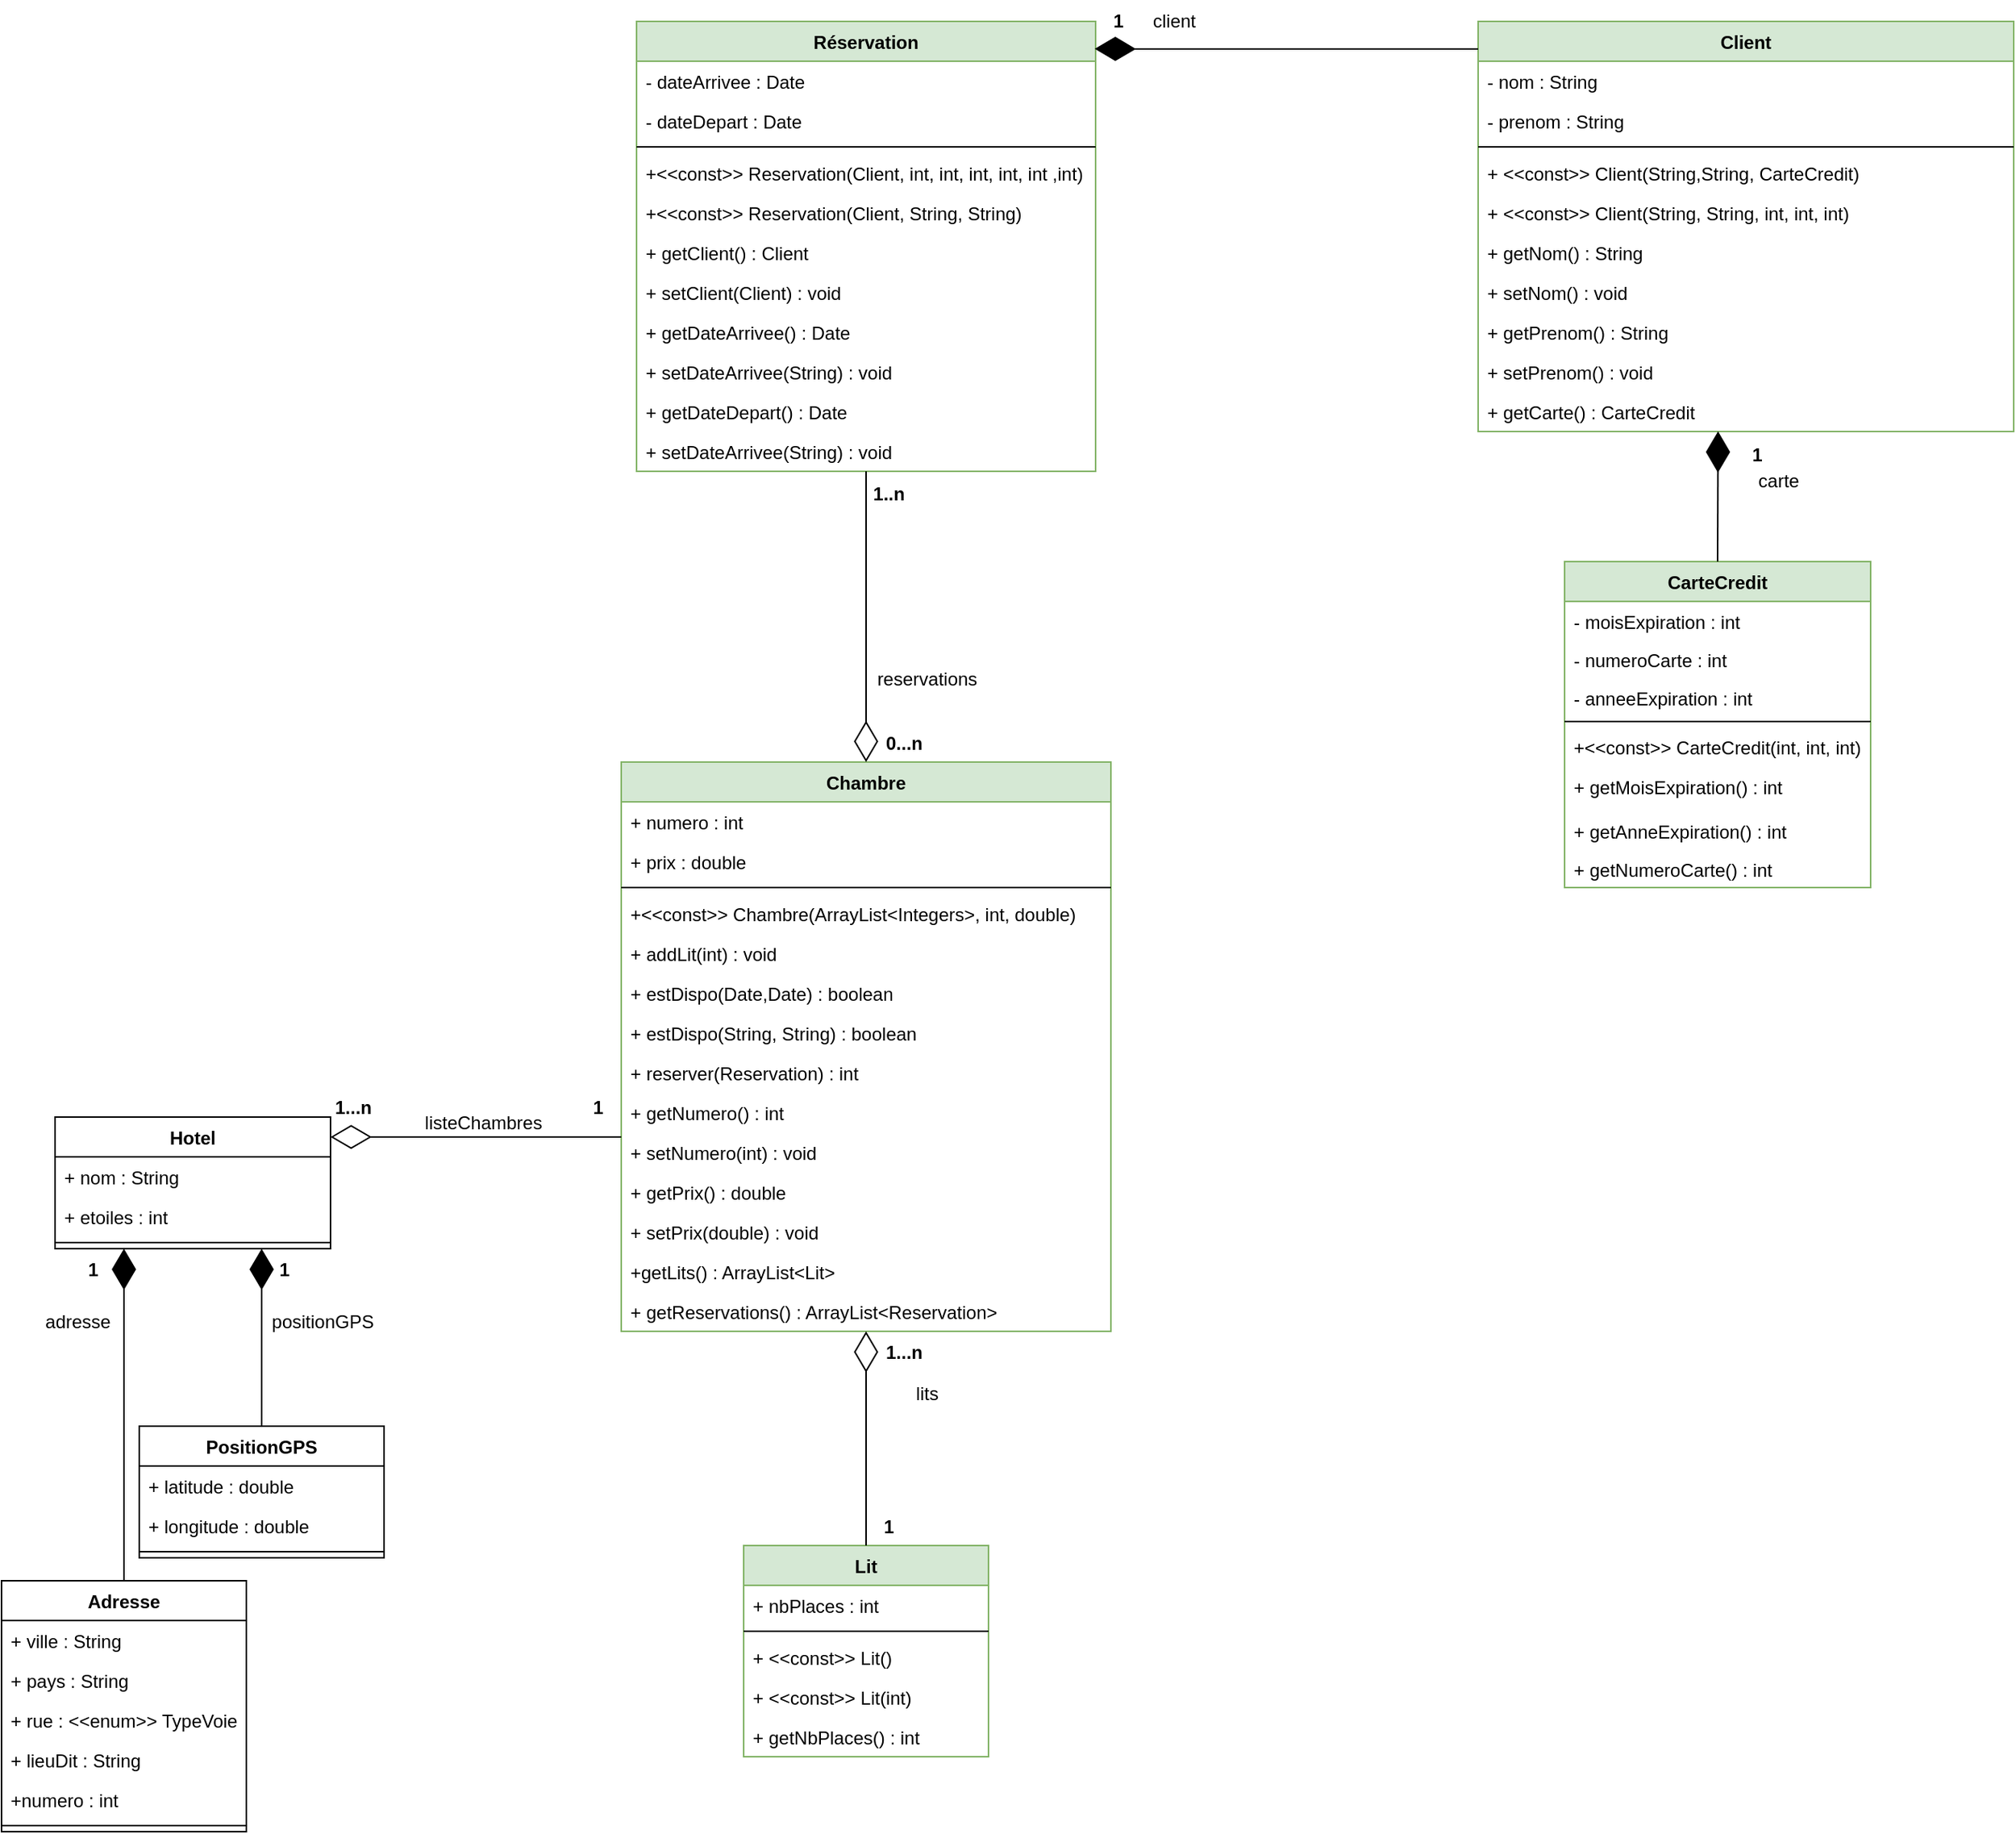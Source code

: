 <mxfile version="15.8.6" type="github">
  <diagram id="Xhoym6ci3_DiR0_Iyr-P" name="Q1.1">
    <mxGraphModel dx="1148" dy="1847" grid="1" gridSize="10" guides="1" tooltips="1" connect="1" arrows="1" fold="1" page="1" pageScale="1" pageWidth="827" pageHeight="1169" math="0" shadow="0">
      <root>
        <mxCell id="0" />
        <mxCell id="1" parent="0" />
        <mxCell id="E9WlgsvLO9TbbXXH-njv-1" value="Hotel" style="swimlane;fontStyle=1;align=center;verticalAlign=top;childLayout=stackLayout;horizontal=1;startSize=26;horizontalStack=0;resizeParent=1;resizeParentMax=0;resizeLast=0;collapsible=1;marginBottom=0;" parent="1" vertex="1">
          <mxGeometry x="150" y="120" width="180" height="86" as="geometry" />
        </mxCell>
        <mxCell id="E9WlgsvLO9TbbXXH-njv-2" value="+ nom : String" style="text;strokeColor=none;fillColor=none;align=left;verticalAlign=top;spacingLeft=4;spacingRight=4;overflow=hidden;rotatable=0;points=[[0,0.5],[1,0.5]];portConstraint=eastwest;" parent="E9WlgsvLO9TbbXXH-njv-1" vertex="1">
          <mxGeometry y="26" width="180" height="26" as="geometry" />
        </mxCell>
        <mxCell id="E9WlgsvLO9TbbXXH-njv-7" value="+ etoiles : int" style="text;strokeColor=none;fillColor=none;align=left;verticalAlign=top;spacingLeft=4;spacingRight=4;overflow=hidden;rotatable=0;points=[[0,0.5],[1,0.5]];portConstraint=eastwest;" parent="E9WlgsvLO9TbbXXH-njv-1" vertex="1">
          <mxGeometry y="52" width="180" height="26" as="geometry" />
        </mxCell>
        <mxCell id="E9WlgsvLO9TbbXXH-njv-3" value="" style="line;strokeWidth=1;fillColor=none;align=left;verticalAlign=middle;spacingTop=-1;spacingLeft=3;spacingRight=3;rotatable=0;labelPosition=right;points=[];portConstraint=eastwest;" parent="E9WlgsvLO9TbbXXH-njv-1" vertex="1">
          <mxGeometry y="78" width="180" height="8" as="geometry" />
        </mxCell>
        <mxCell id="E9WlgsvLO9TbbXXH-njv-8" value="Adresse" style="swimlane;fontStyle=1;align=center;verticalAlign=top;childLayout=stackLayout;horizontal=1;startSize=26;horizontalStack=0;resizeParent=1;resizeParentMax=0;resizeLast=0;collapsible=1;marginBottom=0;" parent="1" vertex="1">
          <mxGeometry x="115" y="423" width="160" height="164" as="geometry" />
        </mxCell>
        <mxCell id="E9WlgsvLO9TbbXXH-njv-9" value="+ ville : String" style="text;strokeColor=none;fillColor=none;align=left;verticalAlign=top;spacingLeft=4;spacingRight=4;overflow=hidden;rotatable=0;points=[[0,0.5],[1,0.5]];portConstraint=eastwest;" parent="E9WlgsvLO9TbbXXH-njv-8" vertex="1">
          <mxGeometry y="26" width="160" height="26" as="geometry" />
        </mxCell>
        <mxCell id="E9WlgsvLO9TbbXXH-njv-12" value="+ pays : String" style="text;strokeColor=none;fillColor=none;align=left;verticalAlign=top;spacingLeft=4;spacingRight=4;overflow=hidden;rotatable=0;points=[[0,0.5],[1,0.5]];portConstraint=eastwest;" parent="E9WlgsvLO9TbbXXH-njv-8" vertex="1">
          <mxGeometry y="52" width="160" height="26" as="geometry" />
        </mxCell>
        <mxCell id="E9WlgsvLO9TbbXXH-njv-13" value="+ rue : &lt;&lt;enum&gt;&gt; TypeVoie" style="text;strokeColor=none;fillColor=none;align=left;verticalAlign=top;spacingLeft=4;spacingRight=4;overflow=hidden;rotatable=0;points=[[0,0.5],[1,0.5]];portConstraint=eastwest;" parent="E9WlgsvLO9TbbXXH-njv-8" vertex="1">
          <mxGeometry y="78" width="160" height="26" as="geometry" />
        </mxCell>
        <mxCell id="E9WlgsvLO9TbbXXH-njv-14" value="+ lieuDit : String" style="text;strokeColor=none;fillColor=none;align=left;verticalAlign=top;spacingLeft=4;spacingRight=4;overflow=hidden;rotatable=0;points=[[0,0.5],[1,0.5]];portConstraint=eastwest;" parent="E9WlgsvLO9TbbXXH-njv-8" vertex="1">
          <mxGeometry y="104" width="160" height="26" as="geometry" />
        </mxCell>
        <mxCell id="E9WlgsvLO9TbbXXH-njv-15" value="+numero : int" style="text;strokeColor=none;fillColor=none;align=left;verticalAlign=top;spacingLeft=4;spacingRight=4;overflow=hidden;rotatable=0;points=[[0,0.5],[1,0.5]];portConstraint=eastwest;" parent="E9WlgsvLO9TbbXXH-njv-8" vertex="1">
          <mxGeometry y="130" width="160" height="26" as="geometry" />
        </mxCell>
        <mxCell id="E9WlgsvLO9TbbXXH-njv-10" value="" style="line;strokeWidth=1;fillColor=none;align=left;verticalAlign=middle;spacingTop=-1;spacingLeft=3;spacingRight=3;rotatable=0;labelPosition=right;points=[];portConstraint=eastwest;" parent="E9WlgsvLO9TbbXXH-njv-8" vertex="1">
          <mxGeometry y="156" width="160" height="8" as="geometry" />
        </mxCell>
        <mxCell id="E9WlgsvLO9TbbXXH-njv-17" value="" style="endArrow=diamondThin;endFill=1;endSize=24;html=1;rounded=0;entryX=0.25;entryY=1;entryDx=0;entryDy=0;exitX=0.5;exitY=0;exitDx=0;exitDy=0;" parent="1" source="E9WlgsvLO9TbbXXH-njv-8" target="E9WlgsvLO9TbbXXH-njv-1" edge="1">
          <mxGeometry width="160" relative="1" as="geometry">
            <mxPoint x="90" y="222" as="sourcePoint" />
            <mxPoint x="360" y="302" as="targetPoint" />
            <Array as="points" />
          </mxGeometry>
        </mxCell>
        <mxCell id="E9WlgsvLO9TbbXXH-njv-18" value="PositionGPS" style="swimlane;fontStyle=1;align=center;verticalAlign=top;childLayout=stackLayout;horizontal=1;startSize=26;horizontalStack=0;resizeParent=1;resizeParentMax=0;resizeLast=0;collapsible=1;marginBottom=0;" parent="1" vertex="1">
          <mxGeometry x="205" y="322" width="160" height="86" as="geometry" />
        </mxCell>
        <mxCell id="E9WlgsvLO9TbbXXH-njv-19" value="+ latitude : double" style="text;strokeColor=none;fillColor=none;align=left;verticalAlign=top;spacingLeft=4;spacingRight=4;overflow=hidden;rotatable=0;points=[[0,0.5],[1,0.5]];portConstraint=eastwest;" parent="E9WlgsvLO9TbbXXH-njv-18" vertex="1">
          <mxGeometry y="26" width="160" height="26" as="geometry" />
        </mxCell>
        <mxCell id="E9WlgsvLO9TbbXXH-njv-20" value="+ longitude : double" style="text;strokeColor=none;fillColor=none;align=left;verticalAlign=top;spacingLeft=4;spacingRight=4;overflow=hidden;rotatable=0;points=[[0,0.5],[1,0.5]];portConstraint=eastwest;" parent="E9WlgsvLO9TbbXXH-njv-18" vertex="1">
          <mxGeometry y="52" width="160" height="26" as="geometry" />
        </mxCell>
        <mxCell id="E9WlgsvLO9TbbXXH-njv-24" value="" style="line;strokeWidth=1;fillColor=none;align=left;verticalAlign=middle;spacingTop=-1;spacingLeft=3;spacingRight=3;rotatable=0;labelPosition=right;points=[];portConstraint=eastwest;" parent="E9WlgsvLO9TbbXXH-njv-18" vertex="1">
          <mxGeometry y="78" width="160" height="8" as="geometry" />
        </mxCell>
        <mxCell id="E9WlgsvLO9TbbXXH-njv-25" value="" style="endArrow=diamondThin;endFill=1;endSize=24;html=1;rounded=0;entryX=0.75;entryY=1;entryDx=0;entryDy=0;exitX=0.5;exitY=0;exitDx=0;exitDy=0;" parent="1" source="E9WlgsvLO9TbbXXH-njv-18" target="E9WlgsvLO9TbbXXH-njv-1" edge="1">
          <mxGeometry width="160" relative="1" as="geometry">
            <mxPoint x="100" y="325" as="sourcePoint" />
            <mxPoint x="370" y="252.0" as="targetPoint" />
            <Array as="points" />
          </mxGeometry>
        </mxCell>
        <mxCell id="E9WlgsvLO9TbbXXH-njv-26" value="1" style="text;align=center;fontStyle=1;verticalAlign=middle;spacingLeft=3;spacingRight=3;strokeColor=none;rotatable=0;points=[[0,0.5],[1,0.5]];portConstraint=eastwest;" parent="1" vertex="1">
          <mxGeometry x="160" y="206" width="30" height="26" as="geometry" />
        </mxCell>
        <mxCell id="E9WlgsvLO9TbbXXH-njv-28" value="1" style="text;align=center;fontStyle=1;verticalAlign=middle;spacingLeft=3;spacingRight=3;strokeColor=none;rotatable=0;points=[[0,0.5],[1,0.5]];portConstraint=eastwest;" parent="1" vertex="1">
          <mxGeometry x="285" y="206" width="30" height="26" as="geometry" />
        </mxCell>
        <mxCell id="E9WlgsvLO9TbbXXH-njv-29" value="client" style="text;align=center;fontStyle=0;verticalAlign=middle;spacingLeft=3;spacingRight=3;strokeColor=none;rotatable=0;points=[[0,0.5],[1,0.5]];portConstraint=eastwest;" parent="1" vertex="1">
          <mxGeometry x="841.5" y="-610" width="80" height="26" as="geometry" />
        </mxCell>
        <mxCell id="E9WlgsvLO9TbbXXH-njv-30" value="adresse" style="text;align=center;fontStyle=0;verticalAlign=middle;spacingLeft=3;spacingRight=3;strokeColor=none;rotatable=0;points=[[0,0.5],[1,0.5]];portConstraint=eastwest;" parent="1" vertex="1">
          <mxGeometry x="125" y="240" width="80" height="26" as="geometry" />
        </mxCell>
        <mxCell id="E9WlgsvLO9TbbXXH-njv-32" value="Chambre" style="swimlane;fontStyle=1;align=center;verticalAlign=top;childLayout=stackLayout;horizontal=1;startSize=26;horizontalStack=0;resizeParent=1;resizeParentMax=0;resizeLast=0;collapsible=1;marginBottom=0;fillColor=#d5e8d4;strokeColor=#82b366;" parent="1" vertex="1">
          <mxGeometry x="520" y="-112" width="320" height="372" as="geometry" />
        </mxCell>
        <mxCell id="E9WlgsvLO9TbbXXH-njv-33" value="+ numero : int" style="text;strokeColor=none;fillColor=none;align=left;verticalAlign=top;spacingLeft=4;spacingRight=4;overflow=hidden;rotatable=0;points=[[0,0.5],[1,0.5]];portConstraint=eastwest;" parent="E9WlgsvLO9TbbXXH-njv-32" vertex="1">
          <mxGeometry y="26" width="320" height="26" as="geometry" />
        </mxCell>
        <mxCell id="E9WlgsvLO9TbbXXH-njv-81" value="+ prix : double" style="text;strokeColor=none;fillColor=none;align=left;verticalAlign=top;spacingLeft=4;spacingRight=4;overflow=hidden;rotatable=0;points=[[0,0.5],[1,0.5]];portConstraint=eastwest;" parent="E9WlgsvLO9TbbXXH-njv-32" vertex="1">
          <mxGeometry y="52" width="320" height="26" as="geometry" />
        </mxCell>
        <mxCell id="E9WlgsvLO9TbbXXH-njv-34" value="" style="line;strokeWidth=1;fillColor=none;align=left;verticalAlign=middle;spacingTop=-1;spacingLeft=3;spacingRight=3;rotatable=0;labelPosition=right;points=[];portConstraint=eastwest;" parent="E9WlgsvLO9TbbXXH-njv-32" vertex="1">
          <mxGeometry y="78" width="320" height="8" as="geometry" />
        </mxCell>
        <mxCell id="7v6BkQPP-0hGDXtZjxID-25" value="+&lt;&lt;const&gt;&gt; Chambre(ArrayList&lt;Integers&gt;, int, double)" style="text;strokeColor=none;fillColor=none;align=left;verticalAlign=top;spacingLeft=4;spacingRight=4;overflow=hidden;rotatable=0;points=[[0,0.5],[1,0.5]];portConstraint=eastwest;" vertex="1" parent="E9WlgsvLO9TbbXXH-njv-32">
          <mxGeometry y="86" width="320" height="26" as="geometry" />
        </mxCell>
        <mxCell id="7v6BkQPP-0hGDXtZjxID-26" value="+ addLit(int) : void" style="text;strokeColor=none;fillColor=none;align=left;verticalAlign=top;spacingLeft=4;spacingRight=4;overflow=hidden;rotatable=0;points=[[0,0.5],[1,0.5]];portConstraint=eastwest;" vertex="1" parent="E9WlgsvLO9TbbXXH-njv-32">
          <mxGeometry y="112" width="320" height="26" as="geometry" />
        </mxCell>
        <mxCell id="7v6BkQPP-0hGDXtZjxID-27" value="+ estDispo(Date,Date) : boolean" style="text;strokeColor=none;fillColor=none;align=left;verticalAlign=top;spacingLeft=4;spacingRight=4;overflow=hidden;rotatable=0;points=[[0,0.5],[1,0.5]];portConstraint=eastwest;" vertex="1" parent="E9WlgsvLO9TbbXXH-njv-32">
          <mxGeometry y="138" width="320" height="26" as="geometry" />
        </mxCell>
        <mxCell id="7v6BkQPP-0hGDXtZjxID-28" value="+ estDispo(String, String) : boolean" style="text;strokeColor=none;fillColor=none;align=left;verticalAlign=top;spacingLeft=4;spacingRight=4;overflow=hidden;rotatable=0;points=[[0,0.5],[1,0.5]];portConstraint=eastwest;" vertex="1" parent="E9WlgsvLO9TbbXXH-njv-32">
          <mxGeometry y="164" width="320" height="26" as="geometry" />
        </mxCell>
        <mxCell id="7v6BkQPP-0hGDXtZjxID-29" value="+ reserver(Reservation) : int" style="text;strokeColor=none;fillColor=none;align=left;verticalAlign=top;spacingLeft=4;spacingRight=4;overflow=hidden;rotatable=0;points=[[0,0.5],[1,0.5]];portConstraint=eastwest;" vertex="1" parent="E9WlgsvLO9TbbXXH-njv-32">
          <mxGeometry y="190" width="320" height="26" as="geometry" />
        </mxCell>
        <mxCell id="7v6BkQPP-0hGDXtZjxID-30" value="+ getNumero() : int" style="text;strokeColor=none;fillColor=none;align=left;verticalAlign=top;spacingLeft=4;spacingRight=4;overflow=hidden;rotatable=0;points=[[0,0.5],[1,0.5]];portConstraint=eastwest;" vertex="1" parent="E9WlgsvLO9TbbXXH-njv-32">
          <mxGeometry y="216" width="320" height="26" as="geometry" />
        </mxCell>
        <mxCell id="7v6BkQPP-0hGDXtZjxID-31" value="+ setNumero(int) : void" style="text;strokeColor=none;fillColor=none;align=left;verticalAlign=top;spacingLeft=4;spacingRight=4;overflow=hidden;rotatable=0;points=[[0,0.5],[1,0.5]];portConstraint=eastwest;" vertex="1" parent="E9WlgsvLO9TbbXXH-njv-32">
          <mxGeometry y="242" width="320" height="26" as="geometry" />
        </mxCell>
        <mxCell id="7v6BkQPP-0hGDXtZjxID-32" value="+ getPrix() : double" style="text;strokeColor=none;fillColor=none;align=left;verticalAlign=top;spacingLeft=4;spacingRight=4;overflow=hidden;rotatable=0;points=[[0,0.5],[1,0.5]];portConstraint=eastwest;" vertex="1" parent="E9WlgsvLO9TbbXXH-njv-32">
          <mxGeometry y="268" width="320" height="26" as="geometry" />
        </mxCell>
        <mxCell id="7v6BkQPP-0hGDXtZjxID-33" value="+ setPrix(double) : void " style="text;strokeColor=none;fillColor=none;align=left;verticalAlign=top;spacingLeft=4;spacingRight=4;overflow=hidden;rotatable=0;points=[[0,0.5],[1,0.5]];portConstraint=eastwest;" vertex="1" parent="E9WlgsvLO9TbbXXH-njv-32">
          <mxGeometry y="294" width="320" height="26" as="geometry" />
        </mxCell>
        <mxCell id="7v6BkQPP-0hGDXtZjxID-34" value="+getLits() : ArrayList&lt;Lit&gt;" style="text;strokeColor=none;fillColor=none;align=left;verticalAlign=top;spacingLeft=4;spacingRight=4;overflow=hidden;rotatable=0;points=[[0,0.5],[1,0.5]];portConstraint=eastwest;" vertex="1" parent="E9WlgsvLO9TbbXXH-njv-32">
          <mxGeometry y="320" width="320" height="26" as="geometry" />
        </mxCell>
        <mxCell id="7v6BkQPP-0hGDXtZjxID-35" value="+ getReservations() : ArrayList&lt;Reservation&gt;" style="text;strokeColor=none;fillColor=none;align=left;verticalAlign=top;spacingLeft=4;spacingRight=4;overflow=hidden;rotatable=0;points=[[0,0.5],[1,0.5]];portConstraint=eastwest;" vertex="1" parent="E9WlgsvLO9TbbXXH-njv-32">
          <mxGeometry y="346" width="320" height="26" as="geometry" />
        </mxCell>
        <mxCell id="E9WlgsvLO9TbbXXH-njv-36" value="Lit" style="swimlane;fontStyle=1;align=center;verticalAlign=top;childLayout=stackLayout;horizontal=1;startSize=26;horizontalStack=0;resizeParent=1;resizeParentMax=0;resizeLast=0;collapsible=1;marginBottom=0;fillColor=#d5e8d4;strokeColor=#82b366;" parent="1" vertex="1">
          <mxGeometry x="600" y="400" width="160" height="138" as="geometry" />
        </mxCell>
        <mxCell id="E9WlgsvLO9TbbXXH-njv-37" value="+ nbPlaces : int" style="text;strokeColor=none;fillColor=none;align=left;verticalAlign=top;spacingLeft=4;spacingRight=4;overflow=hidden;rotatable=0;points=[[0,0.5],[1,0.5]];portConstraint=eastwest;" parent="E9WlgsvLO9TbbXXH-njv-36" vertex="1">
          <mxGeometry y="26" width="160" height="26" as="geometry" />
        </mxCell>
        <mxCell id="E9WlgsvLO9TbbXXH-njv-38" value="" style="line;strokeWidth=1;fillColor=none;align=left;verticalAlign=middle;spacingTop=-1;spacingLeft=3;spacingRight=3;rotatable=0;labelPosition=right;points=[];portConstraint=eastwest;" parent="E9WlgsvLO9TbbXXH-njv-36" vertex="1">
          <mxGeometry y="52" width="160" height="8" as="geometry" />
        </mxCell>
        <mxCell id="7v6BkQPP-0hGDXtZjxID-13" value="+ &lt;&lt;const&gt;&gt; Lit()" style="text;strokeColor=none;fillColor=none;align=left;verticalAlign=top;spacingLeft=4;spacingRight=4;overflow=hidden;rotatable=0;points=[[0,0.5],[1,0.5]];portConstraint=eastwest;" vertex="1" parent="E9WlgsvLO9TbbXXH-njv-36">
          <mxGeometry y="60" width="160" height="26" as="geometry" />
        </mxCell>
        <mxCell id="7v6BkQPP-0hGDXtZjxID-14" value="+ &lt;&lt;const&gt;&gt; Lit(int)" style="text;strokeColor=none;fillColor=none;align=left;verticalAlign=top;spacingLeft=4;spacingRight=4;overflow=hidden;rotatable=0;points=[[0,0.5],[1,0.5]];portConstraint=eastwest;" vertex="1" parent="E9WlgsvLO9TbbXXH-njv-36">
          <mxGeometry y="86" width="160" height="26" as="geometry" />
        </mxCell>
        <mxCell id="7v6BkQPP-0hGDXtZjxID-1" value="+ getNbPlaces() : int" style="text;strokeColor=none;fillColor=none;align=left;verticalAlign=top;spacingLeft=4;spacingRight=4;overflow=hidden;rotatable=0;points=[[0,0.5],[1,0.5]];portConstraint=eastwest;" vertex="1" parent="E9WlgsvLO9TbbXXH-njv-36">
          <mxGeometry y="112" width="160" height="26" as="geometry" />
        </mxCell>
        <mxCell id="E9WlgsvLO9TbbXXH-njv-42" value="" style="endArrow=diamondThin;endFill=0;endSize=24;html=1;rounded=0;entryX=0.5;entryY=1;entryDx=0;entryDy=0;exitX=0.5;exitY=0;exitDx=0;exitDy=0;" parent="1" source="E9WlgsvLO9TbbXXH-njv-36" target="E9WlgsvLO9TbbXXH-njv-32" edge="1">
          <mxGeometry width="160" relative="1" as="geometry">
            <mxPoint x="340" y="210" as="sourcePoint" />
            <mxPoint x="500" y="210" as="targetPoint" />
          </mxGeometry>
        </mxCell>
        <mxCell id="E9WlgsvLO9TbbXXH-njv-44" value="lits" style="text;align=center;fontStyle=0;verticalAlign=middle;spacingLeft=3;spacingRight=3;strokeColor=none;rotatable=0;points=[[0,0.5],[1,0.5]];portConstraint=eastwest;" parent="1" vertex="1">
          <mxGeometry x="680" y="286" width="80" height="28" as="geometry" />
        </mxCell>
        <mxCell id="E9WlgsvLO9TbbXXH-njv-47" value="1...n" style="text;align=center;fontStyle=1;verticalAlign=middle;spacingLeft=3;spacingRight=3;strokeColor=none;rotatable=0;points=[[0,0.5],[1,0.5]];portConstraint=eastwest;" parent="1" vertex="1">
          <mxGeometry x="690" y="260" width="30" height="26" as="geometry" />
        </mxCell>
        <mxCell id="E9WlgsvLO9TbbXXH-njv-48" value="1" style="text;align=center;fontStyle=1;verticalAlign=middle;spacingLeft=3;spacingRight=3;strokeColor=none;rotatable=0;points=[[0,0.5],[1,0.5]];portConstraint=eastwest;" parent="1" vertex="1">
          <mxGeometry x="680" y="374" width="30" height="26" as="geometry" />
        </mxCell>
        <mxCell id="E9WlgsvLO9TbbXXH-njv-49" value="" style="endArrow=diamondThin;endFill=0;endSize=24;html=1;rounded=0;entryX=1;entryY=0;entryDx=0;entryDy=0;exitX=0;exitY=0;exitDx=0;exitDy=0;" parent="1" edge="1">
          <mxGeometry width="160" relative="1" as="geometry">
            <mxPoint x="520" y="133" as="sourcePoint" />
            <mxPoint x="330" y="133" as="targetPoint" />
          </mxGeometry>
        </mxCell>
        <mxCell id="E9WlgsvLO9TbbXXH-njv-50" value="1...n" style="text;align=center;fontStyle=1;verticalAlign=middle;spacingLeft=3;spacingRight=3;strokeColor=none;rotatable=0;points=[[0,0.5],[1,0.5]];portConstraint=eastwest;" parent="1" vertex="1">
          <mxGeometry x="330" y="100" width="30" height="26" as="geometry" />
        </mxCell>
        <mxCell id="E9WlgsvLO9TbbXXH-njv-51" value="1" style="text;align=center;fontStyle=1;verticalAlign=middle;spacingLeft=3;spacingRight=3;strokeColor=none;rotatable=0;points=[[0,0.5],[1,0.5]];portConstraint=eastwest;" parent="1" vertex="1">
          <mxGeometry x="490" y="100" width="30" height="26" as="geometry" />
        </mxCell>
        <mxCell id="E9WlgsvLO9TbbXXH-njv-53" value="Réservation" style="swimlane;fontStyle=1;align=center;verticalAlign=top;childLayout=stackLayout;horizontal=1;startSize=26;horizontalStack=0;resizeParent=1;resizeParentMax=0;resizeLast=0;collapsible=1;marginBottom=0;fillColor=#d5e8d4;strokeColor=#82b366;" parent="1" vertex="1">
          <mxGeometry x="530" y="-596" width="300" height="294" as="geometry">
            <mxRectangle x="370" y="-160" width="150" height="26" as="alternateBounds" />
          </mxGeometry>
        </mxCell>
        <mxCell id="E9WlgsvLO9TbbXXH-njv-57" value="- dateArrivee : Date" style="text;strokeColor=none;fillColor=none;align=left;verticalAlign=top;spacingLeft=4;spacingRight=4;overflow=hidden;rotatable=0;points=[[0,0.5],[1,0.5]];portConstraint=eastwest;" parent="E9WlgsvLO9TbbXXH-njv-53" vertex="1">
          <mxGeometry y="26" width="300" height="26" as="geometry" />
        </mxCell>
        <mxCell id="E9WlgsvLO9TbbXXH-njv-58" value="- dateDepart : Date" style="text;strokeColor=none;fillColor=none;align=left;verticalAlign=top;spacingLeft=4;spacingRight=4;overflow=hidden;rotatable=0;points=[[0,0.5],[1,0.5]];portConstraint=eastwest;" parent="E9WlgsvLO9TbbXXH-njv-53" vertex="1">
          <mxGeometry y="52" width="300" height="26" as="geometry" />
        </mxCell>
        <mxCell id="E9WlgsvLO9TbbXXH-njv-55" value="" style="line;strokeWidth=1;fillColor=none;align=left;verticalAlign=middle;spacingTop=-1;spacingLeft=3;spacingRight=3;rotatable=0;labelPosition=right;points=[];portConstraint=eastwest;" parent="E9WlgsvLO9TbbXXH-njv-53" vertex="1">
          <mxGeometry y="78" width="300" height="8" as="geometry" />
        </mxCell>
        <mxCell id="7v6BkQPP-0hGDXtZjxID-16" value="+&lt;&lt;const&gt;&gt; Reservation(Client, int, int, int, int, int ,int)" style="text;strokeColor=none;fillColor=none;align=left;verticalAlign=top;spacingLeft=4;spacingRight=4;overflow=hidden;rotatable=0;points=[[0,0.5],[1,0.5]];portConstraint=eastwest;" vertex="1" parent="E9WlgsvLO9TbbXXH-njv-53">
          <mxGeometry y="86" width="300" height="26" as="geometry" />
        </mxCell>
        <mxCell id="7v6BkQPP-0hGDXtZjxID-17" value="+&lt;&lt;const&gt;&gt; Reservation(Client, String, String)" style="text;strokeColor=none;fillColor=none;align=left;verticalAlign=top;spacingLeft=4;spacingRight=4;overflow=hidden;rotatable=0;points=[[0,0.5],[1,0.5]];portConstraint=eastwest;" vertex="1" parent="E9WlgsvLO9TbbXXH-njv-53">
          <mxGeometry y="112" width="300" height="26" as="geometry" />
        </mxCell>
        <mxCell id="7v6BkQPP-0hGDXtZjxID-18" value="+ getClient() : Client" style="text;strokeColor=none;fillColor=none;align=left;verticalAlign=top;spacingLeft=4;spacingRight=4;overflow=hidden;rotatable=0;points=[[0,0.5],[1,0.5]];portConstraint=eastwest;" vertex="1" parent="E9WlgsvLO9TbbXXH-njv-53">
          <mxGeometry y="138" width="300" height="26" as="geometry" />
        </mxCell>
        <mxCell id="7v6BkQPP-0hGDXtZjxID-19" value="+ setClient(Client) : void" style="text;strokeColor=none;fillColor=none;align=left;verticalAlign=top;spacingLeft=4;spacingRight=4;overflow=hidden;rotatable=0;points=[[0,0.5],[1,0.5]];portConstraint=eastwest;" vertex="1" parent="E9WlgsvLO9TbbXXH-njv-53">
          <mxGeometry y="164" width="300" height="26" as="geometry" />
        </mxCell>
        <mxCell id="7v6BkQPP-0hGDXtZjxID-20" value="+ getDateArrivee() : Date" style="text;strokeColor=none;fillColor=none;align=left;verticalAlign=top;spacingLeft=4;spacingRight=4;overflow=hidden;rotatable=0;points=[[0,0.5],[1,0.5]];portConstraint=eastwest;" vertex="1" parent="E9WlgsvLO9TbbXXH-njv-53">
          <mxGeometry y="190" width="300" height="26" as="geometry" />
        </mxCell>
        <mxCell id="7v6BkQPP-0hGDXtZjxID-21" value="+ setDateArrivee(String) : void" style="text;strokeColor=none;fillColor=none;align=left;verticalAlign=top;spacingLeft=4;spacingRight=4;overflow=hidden;rotatable=0;points=[[0,0.5],[1,0.5]];portConstraint=eastwest;" vertex="1" parent="E9WlgsvLO9TbbXXH-njv-53">
          <mxGeometry y="216" width="300" height="26" as="geometry" />
        </mxCell>
        <mxCell id="7v6BkQPP-0hGDXtZjxID-22" value="+ getDateDepart() : Date" style="text;strokeColor=none;fillColor=none;align=left;verticalAlign=top;spacingLeft=4;spacingRight=4;overflow=hidden;rotatable=0;points=[[0,0.5],[1,0.5]];portConstraint=eastwest;" vertex="1" parent="E9WlgsvLO9TbbXXH-njv-53">
          <mxGeometry y="242" width="300" height="26" as="geometry" />
        </mxCell>
        <mxCell id="7v6BkQPP-0hGDXtZjxID-23" value="+ setDateArrivee(String) : void" style="text;strokeColor=none;fillColor=none;align=left;verticalAlign=top;spacingLeft=4;spacingRight=4;overflow=hidden;rotatable=0;points=[[0,0.5],[1,0.5]];portConstraint=eastwest;" vertex="1" parent="E9WlgsvLO9TbbXXH-njv-53">
          <mxGeometry y="268" width="300" height="26" as="geometry" />
        </mxCell>
        <mxCell id="E9WlgsvLO9TbbXXH-njv-59" value="Client" style="swimlane;fontStyle=1;align=center;verticalAlign=top;childLayout=stackLayout;horizontal=1;startSize=26;horizontalStack=0;resizeParent=1;resizeParentMax=0;resizeLast=0;collapsible=1;marginBottom=0;fillColor=#d5e8d4;strokeColor=#82b366;" parent="1" vertex="1">
          <mxGeometry x="1080" y="-596" width="350" height="268" as="geometry" />
        </mxCell>
        <mxCell id="E9WlgsvLO9TbbXXH-njv-60" value="- nom : String" style="text;strokeColor=none;fillColor=none;align=left;verticalAlign=top;spacingLeft=4;spacingRight=4;overflow=hidden;rotatable=0;points=[[0,0.5],[1,0.5]];portConstraint=eastwest;" parent="E9WlgsvLO9TbbXXH-njv-59" vertex="1">
          <mxGeometry y="26" width="350" height="26" as="geometry" />
        </mxCell>
        <mxCell id="E9WlgsvLO9TbbXXH-njv-63" value="- prenom : String" style="text;strokeColor=none;fillColor=none;align=left;verticalAlign=top;spacingLeft=4;spacingRight=4;overflow=hidden;rotatable=0;points=[[0,0.5],[1,0.5]];portConstraint=eastwest;" parent="E9WlgsvLO9TbbXXH-njv-59" vertex="1">
          <mxGeometry y="52" width="350" height="26" as="geometry" />
        </mxCell>
        <mxCell id="E9WlgsvLO9TbbXXH-njv-61" value="" style="line;strokeWidth=1;fillColor=none;align=left;verticalAlign=middle;spacingTop=-1;spacingLeft=3;spacingRight=3;rotatable=0;labelPosition=right;points=[];portConstraint=eastwest;" parent="E9WlgsvLO9TbbXXH-njv-59" vertex="1">
          <mxGeometry y="78" width="350" height="8" as="geometry" />
        </mxCell>
        <mxCell id="7v6BkQPP-0hGDXtZjxID-6" value="+ &lt;&lt;const&gt;&gt; Client(String,String, CarteCredit)" style="text;strokeColor=none;fillColor=none;align=left;verticalAlign=top;spacingLeft=4;spacingRight=4;overflow=hidden;rotatable=0;points=[[0,0.5],[1,0.5]];portConstraint=eastwest;" vertex="1" parent="E9WlgsvLO9TbbXXH-njv-59">
          <mxGeometry y="86" width="350" height="26" as="geometry" />
        </mxCell>
        <mxCell id="7v6BkQPP-0hGDXtZjxID-7" value="+ &lt;&lt;const&gt;&gt; Client(String, String, int, int, int)" style="text;strokeColor=none;fillColor=none;align=left;verticalAlign=top;spacingLeft=4;spacingRight=4;overflow=hidden;rotatable=0;points=[[0,0.5],[1,0.5]];portConstraint=eastwest;" vertex="1" parent="E9WlgsvLO9TbbXXH-njv-59">
          <mxGeometry y="112" width="350" height="26" as="geometry" />
        </mxCell>
        <mxCell id="7v6BkQPP-0hGDXtZjxID-8" value="+ getNom() : String" style="text;strokeColor=none;fillColor=none;align=left;verticalAlign=top;spacingLeft=4;spacingRight=4;overflow=hidden;rotatable=0;points=[[0,0.5],[1,0.5]];portConstraint=eastwest;" vertex="1" parent="E9WlgsvLO9TbbXXH-njv-59">
          <mxGeometry y="138" width="350" height="26" as="geometry" />
        </mxCell>
        <mxCell id="7v6BkQPP-0hGDXtZjxID-9" value="+ setNom() : void" style="text;strokeColor=none;fillColor=none;align=left;verticalAlign=top;spacingLeft=4;spacingRight=4;overflow=hidden;rotatable=0;points=[[0,0.5],[1,0.5]];portConstraint=eastwest;" vertex="1" parent="E9WlgsvLO9TbbXXH-njv-59">
          <mxGeometry y="164" width="350" height="26" as="geometry" />
        </mxCell>
        <mxCell id="7v6BkQPP-0hGDXtZjxID-10" value="+ getPrenom() : String" style="text;strokeColor=none;fillColor=none;align=left;verticalAlign=top;spacingLeft=4;spacingRight=4;overflow=hidden;rotatable=0;points=[[0,0.5],[1,0.5]];portConstraint=eastwest;" vertex="1" parent="E9WlgsvLO9TbbXXH-njv-59">
          <mxGeometry y="190" width="350" height="26" as="geometry" />
        </mxCell>
        <mxCell id="7v6BkQPP-0hGDXtZjxID-11" value="+ setPrenom() : void" style="text;strokeColor=none;fillColor=none;align=left;verticalAlign=top;spacingLeft=4;spacingRight=4;overflow=hidden;rotatable=0;points=[[0,0.5],[1,0.5]];portConstraint=eastwest;" vertex="1" parent="E9WlgsvLO9TbbXXH-njv-59">
          <mxGeometry y="216" width="350" height="26" as="geometry" />
        </mxCell>
        <mxCell id="7v6BkQPP-0hGDXtZjxID-12" value="+ getCarte() : CarteCredit" style="text;strokeColor=none;fillColor=none;align=left;verticalAlign=top;spacingLeft=4;spacingRight=4;overflow=hidden;rotatable=0;points=[[0,0.5],[1,0.5]];portConstraint=eastwest;" vertex="1" parent="E9WlgsvLO9TbbXXH-njv-59">
          <mxGeometry y="242" width="350" height="26" as="geometry" />
        </mxCell>
        <mxCell id="E9WlgsvLO9TbbXXH-njv-64" value="" style="endArrow=diamondThin;endFill=1;endSize=24;html=1;rounded=0;entryX=0.998;entryY=0.061;entryDx=0;entryDy=0;entryPerimeter=0;" parent="1" edge="1" target="E9WlgsvLO9TbbXXH-njv-53">
          <mxGeometry width="160" relative="1" as="geometry">
            <mxPoint x="1080" y="-578" as="sourcePoint" />
            <mxPoint x="763.5" y="-281" as="targetPoint" />
            <Array as="points" />
          </mxGeometry>
        </mxCell>
        <mxCell id="E9WlgsvLO9TbbXXH-njv-65" value="1" style="text;align=center;fontStyle=1;verticalAlign=middle;spacingLeft=3;spacingRight=3;strokeColor=none;rotatable=0;points=[[0,0.5],[1,0.5]];portConstraint=eastwest;" parent="1" vertex="1">
          <mxGeometry x="1247.5" y="-326" width="30" height="25" as="geometry" />
        </mxCell>
        <mxCell id="E9WlgsvLO9TbbXXH-njv-66" value="positionGPS" style="text;align=center;fontStyle=0;verticalAlign=middle;spacingLeft=3;spacingRight=3;strokeColor=none;rotatable=0;points=[[0,0.5],[1,0.5]];portConstraint=eastwest;" parent="1" vertex="1">
          <mxGeometry x="285" y="240" width="80" height="26" as="geometry" />
        </mxCell>
        <mxCell id="E9WlgsvLO9TbbXXH-njv-70" value="" style="endArrow=diamondThin;endFill=0;endSize=24;html=1;rounded=0;entryX=0.5;entryY=0;entryDx=0;entryDy=0;exitX=0.5;exitY=1;exitDx=0;exitDy=0;" parent="1" source="E9WlgsvLO9TbbXXH-njv-53" target="E9WlgsvLO9TbbXXH-njv-32" edge="1">
          <mxGeometry width="160" relative="1" as="geometry">
            <mxPoint x="540" y="80" as="sourcePoint" />
            <mxPoint x="700" y="80" as="targetPoint" />
          </mxGeometry>
        </mxCell>
        <mxCell id="E9WlgsvLO9TbbXXH-njv-71" value="1..n" style="text;align=center;fontStyle=1;verticalAlign=middle;spacingLeft=3;spacingRight=3;strokeColor=none;rotatable=0;points=[[0,0.5],[1,0.5]];portConstraint=eastwest;" parent="1" vertex="1">
          <mxGeometry x="680" y="-301" width="30" height="26" as="geometry" />
        </mxCell>
        <mxCell id="E9WlgsvLO9TbbXXH-njv-72" value="0...n" style="text;align=center;fontStyle=1;verticalAlign=middle;spacingLeft=3;spacingRight=3;strokeColor=none;rotatable=0;points=[[0,0.5],[1,0.5]];portConstraint=eastwest;" parent="1" vertex="1">
          <mxGeometry x="690" y="-138" width="30" height="26" as="geometry" />
        </mxCell>
        <mxCell id="E9WlgsvLO9TbbXXH-njv-73" value="CarteCredit" style="swimlane;fontStyle=1;align=center;verticalAlign=top;childLayout=stackLayout;horizontal=1;startSize=26;horizontalStack=0;resizeParent=1;resizeParentMax=0;resizeLast=0;collapsible=1;marginBottom=0;fillColor=#d5e8d4;strokeColor=#82b366;" parent="1" vertex="1">
          <mxGeometry x="1136.5" y="-243" width="200" height="213" as="geometry" />
        </mxCell>
        <mxCell id="E9WlgsvLO9TbbXXH-njv-68" value="- moisExpiration : int" style="text;strokeColor=none;fillColor=none;align=left;verticalAlign=top;spacingLeft=4;spacingRight=4;overflow=hidden;rotatable=0;points=[[0,0.5],[1,0.5]];portConstraint=eastwest;" parent="E9WlgsvLO9TbbXXH-njv-73" vertex="1">
          <mxGeometry y="26" width="200" height="25" as="geometry" />
        </mxCell>
        <mxCell id="E9WlgsvLO9TbbXXH-njv-67" value="- numeroCarte : int" style="text;strokeColor=none;fillColor=none;align=left;verticalAlign=top;spacingLeft=4;spacingRight=4;overflow=hidden;rotatable=0;points=[[0,0.5],[1,0.5]];portConstraint=eastwest;" parent="E9WlgsvLO9TbbXXH-njv-73" vertex="1">
          <mxGeometry y="51" width="200" height="25" as="geometry" />
        </mxCell>
        <mxCell id="E9WlgsvLO9TbbXXH-njv-69" value="- anneeExpiration : int" style="text;strokeColor=none;fillColor=none;align=left;verticalAlign=top;spacingLeft=4;spacingRight=4;overflow=hidden;rotatable=0;points=[[0,0.5],[1,0.5]];portConstraint=eastwest;" parent="E9WlgsvLO9TbbXXH-njv-73" vertex="1">
          <mxGeometry y="76" width="200" height="25" as="geometry" />
        </mxCell>
        <mxCell id="E9WlgsvLO9TbbXXH-njv-75" value="" style="line;strokeWidth=1;fillColor=none;align=left;verticalAlign=middle;spacingTop=-1;spacingLeft=3;spacingRight=3;rotatable=0;labelPosition=right;points=[];portConstraint=eastwest;" parent="E9WlgsvLO9TbbXXH-njv-73" vertex="1">
          <mxGeometry y="101" width="200" height="7" as="geometry" />
        </mxCell>
        <mxCell id="7v6BkQPP-0hGDXtZjxID-15" value="+&lt;&lt;const&gt;&gt; CarteCredit(int, int, int)" style="text;strokeColor=none;fillColor=none;align=left;verticalAlign=top;spacingLeft=4;spacingRight=4;overflow=hidden;rotatable=0;points=[[0,0.5],[1,0.5]];portConstraint=eastwest;" vertex="1" parent="E9WlgsvLO9TbbXXH-njv-73">
          <mxGeometry y="108" width="200" height="26" as="geometry" />
        </mxCell>
        <mxCell id="7v6BkQPP-0hGDXtZjxID-2" value="+ getMoisExpiration() : int" style="text;strokeColor=none;fillColor=none;align=left;verticalAlign=top;spacingLeft=4;spacingRight=4;overflow=hidden;rotatable=0;points=[[0,0.5],[1,0.5]];portConstraint=eastwest;" vertex="1" parent="E9WlgsvLO9TbbXXH-njv-73">
          <mxGeometry y="134" width="200" height="29" as="geometry" />
        </mxCell>
        <mxCell id="7v6BkQPP-0hGDXtZjxID-3" value="+ getAnneExpiration() : int" style="text;strokeColor=none;fillColor=none;align=left;verticalAlign=top;spacingLeft=4;spacingRight=4;overflow=hidden;rotatable=0;points=[[0,0.5],[1,0.5]];portConstraint=eastwest;" vertex="1" parent="E9WlgsvLO9TbbXXH-njv-73">
          <mxGeometry y="163" width="200" height="25" as="geometry" />
        </mxCell>
        <mxCell id="7v6BkQPP-0hGDXtZjxID-4" value="+ getNumeroCarte() : int" style="text;strokeColor=none;fillColor=none;align=left;verticalAlign=top;spacingLeft=4;spacingRight=4;overflow=hidden;rotatable=0;points=[[0,0.5],[1,0.5]];portConstraint=eastwest;" vertex="1" parent="E9WlgsvLO9TbbXXH-njv-73">
          <mxGeometry y="188" width="200" height="25" as="geometry" />
        </mxCell>
        <mxCell id="E9WlgsvLO9TbbXXH-njv-76" value="" style="endArrow=diamondThin;endFill=1;endSize=24;html=1;rounded=0;exitX=0.5;exitY=0;exitDx=0;exitDy=0;entryX=0.448;entryY=0.996;entryDx=0;entryDy=0;entryPerimeter=0;" parent="1" source="E9WlgsvLO9TbbXXH-njv-73" target="7v6BkQPP-0hGDXtZjxID-12" edge="1">
          <mxGeometry width="160" relative="1" as="geometry">
            <mxPoint x="1256.5" y="33" as="sourcePoint" />
            <mxPoint x="1236.5" y="-310" as="targetPoint" />
            <Array as="points" />
          </mxGeometry>
        </mxCell>
        <mxCell id="E9WlgsvLO9TbbXXH-njv-77" value="1" style="text;align=center;fontStyle=1;verticalAlign=middle;spacingLeft=3;spacingRight=3;strokeColor=none;rotatable=0;points=[[0,0.5],[1,0.5]];portConstraint=eastwest;" parent="1" vertex="1">
          <mxGeometry x="830" y="-610" width="30" height="26" as="geometry" />
        </mxCell>
        <mxCell id="E9WlgsvLO9TbbXXH-njv-78" value="carte" style="text;align=center;fontStyle=0;verticalAlign=middle;spacingLeft=3;spacingRight=3;strokeColor=none;rotatable=0;points=[[0,0.5],[1,0.5]];portConstraint=eastwest;" parent="1" vertex="1">
          <mxGeometry x="1236.5" y="-309" width="80" height="25" as="geometry" />
        </mxCell>
        <mxCell id="E9WlgsvLO9TbbXXH-njv-79" value="listeChambres" style="text;align=center;fontStyle=0;verticalAlign=middle;spacingLeft=3;spacingRight=3;strokeColor=none;rotatable=0;points=[[0,0.5],[1,0.5]];portConstraint=eastwest;" parent="1" vertex="1">
          <mxGeometry x="390" y="110" width="80" height="26" as="geometry" />
        </mxCell>
        <mxCell id="E9WlgsvLO9TbbXXH-njv-80" value="reservations" style="text;align=center;fontStyle=0;verticalAlign=middle;spacingLeft=3;spacingRight=3;strokeColor=none;rotatable=0;points=[[0,0.5],[1,0.5]];portConstraint=eastwest;" parent="1" vertex="1">
          <mxGeometry x="680" y="-180" width="80" height="26" as="geometry" />
        </mxCell>
      </root>
    </mxGraphModel>
  </diagram>
</mxfile>
